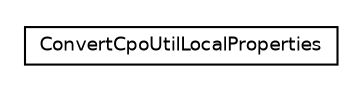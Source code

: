 #!/usr/local/bin/dot
#
# Class diagram 
# Generated by UmlGraph version 4.6 (http://www.spinellis.gr/sw/umlgraph)
#

digraph G {
	edge [fontname="Helvetica",fontsize=10,labelfontname="Helvetica",labelfontsize=10];
	node [fontname="Helvetica",fontsize=10,shape=plaintext];
	// org.synchronoss.cpo.util.conversion.ConvertCpoUtilLocalProperties
	c269 [label=<<table border="0" cellborder="1" cellspacing="0" cellpadding="2" port="p" href="./ConvertCpoUtilLocalProperties.html">
		<tr><td><table border="0" cellspacing="0" cellpadding="1">
			<tr><td> ConvertCpoUtilLocalProperties </td></tr>
		</table></td></tr>
		</table>>, fontname="Helvetica", fontcolor="black", fontsize=9.0];
}

